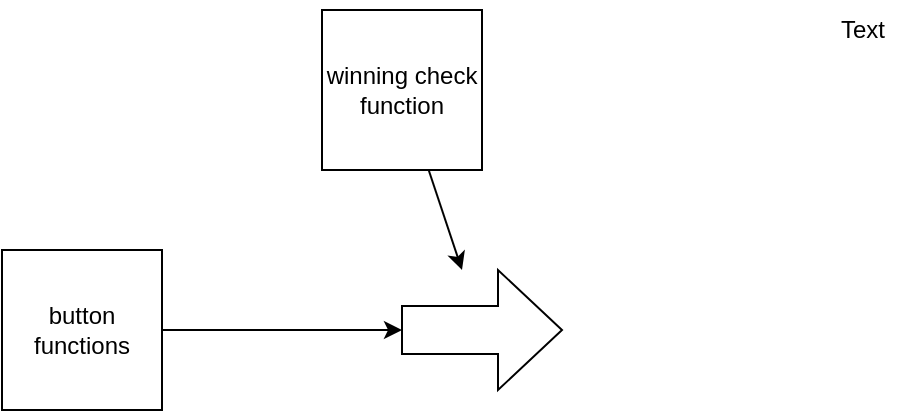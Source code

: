 <mxfile>
    <diagram id="5LxTZk2APjdErAiFc1Ja" name="Page-1">
        <mxGraphModel dx="906" dy="647" grid="1" gridSize="10" guides="1" tooltips="1" connect="1" arrows="1" fold="1" page="1" pageScale="1" pageWidth="850" pageHeight="1100" math="0" shadow="0">
            <root>
                <mxCell id="0"/>
                <mxCell id="1" parent="0"/>
                <mxCell id="4" value="" style="edgeStyle=none;html=1;" edge="1" parent="1" source="2" target="3">
                    <mxGeometry relative="1" as="geometry"/>
                </mxCell>
                <mxCell id="2" value="button functions" style="whiteSpace=wrap;html=1;aspect=fixed;" vertex="1" parent="1">
                    <mxGeometry x="20" y="230" width="80" height="80" as="geometry"/>
                </mxCell>
                <mxCell id="3" value="" style="shape=singleArrow;whiteSpace=wrap;html=1;arrowWidth=0.4;arrowSize=0.4;" vertex="1" parent="1">
                    <mxGeometry x="220" y="240" width="80" height="60" as="geometry"/>
                </mxCell>
                <mxCell id="6" value="" style="edgeStyle=none;html=1;" edge="1" parent="1" source="5" target="3">
                    <mxGeometry relative="1" as="geometry"/>
                </mxCell>
                <mxCell id="5" value="winning check function" style="whiteSpace=wrap;html=1;aspect=fixed;" vertex="1" parent="1">
                    <mxGeometry x="180" y="110" width="80" height="80" as="geometry"/>
                </mxCell>
                <mxCell id="7" value="Text" style="text;html=1;align=center;verticalAlign=middle;resizable=0;points=[];autosize=1;strokeColor=none;fillColor=none;" vertex="1" parent="1">
                    <mxGeometry x="425" y="105" width="50" height="30" as="geometry"/>
                </mxCell>
            </root>
        </mxGraphModel>
    </diagram>
</mxfile>